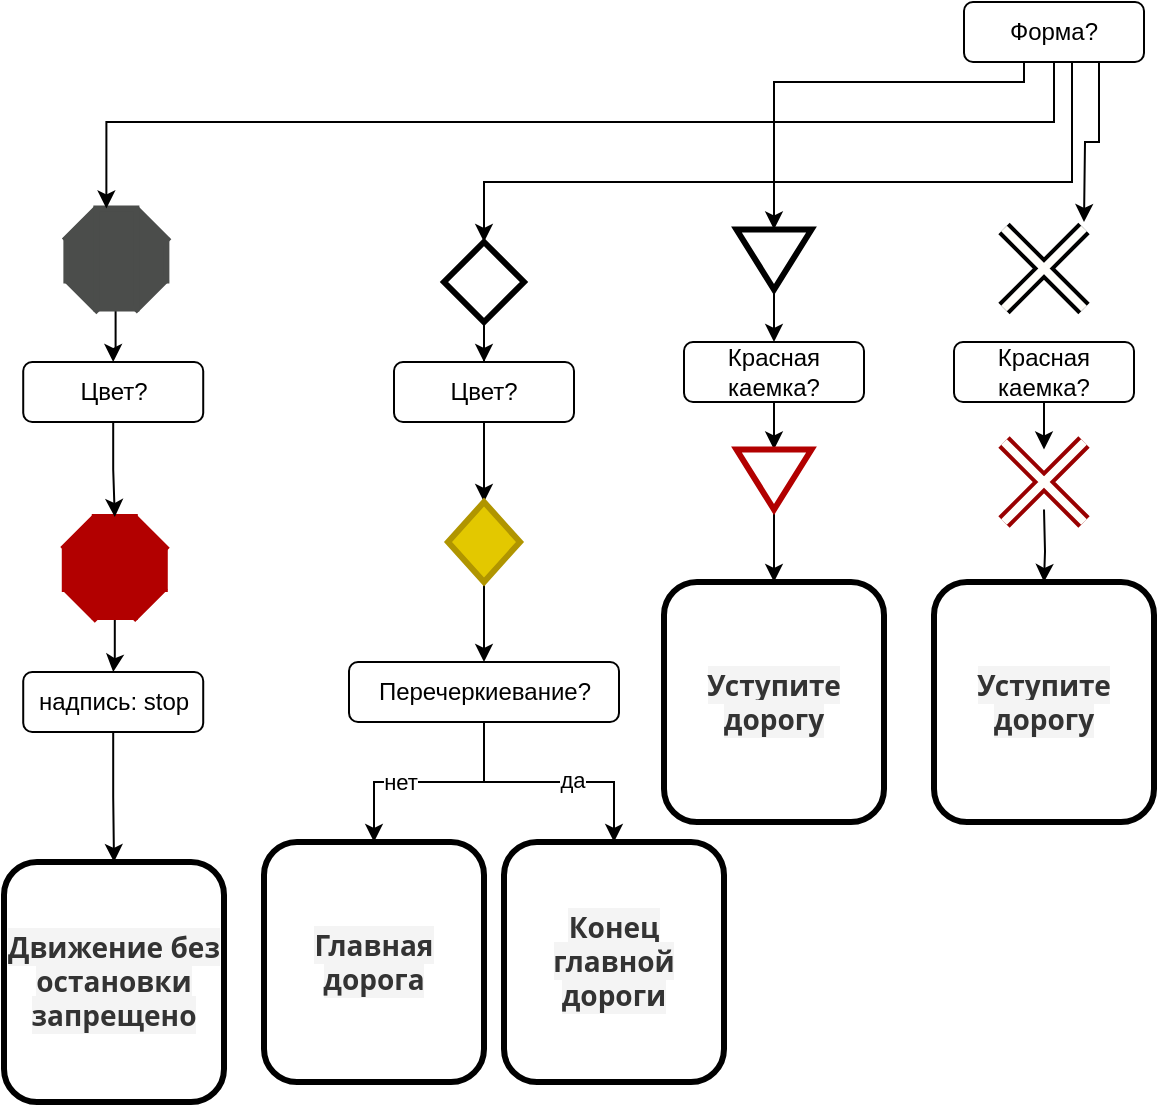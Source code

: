 <mxfile version="14.1.8" type="github">
  <diagram id="C5RBs43oDa-KdzZeNtuy" name="Page-1">
    <mxGraphModel dx="2174" dy="789" grid="1" gridSize="10" guides="1" tooltips="1" connect="1" arrows="1" fold="1" page="1" pageScale="1" pageWidth="827" pageHeight="1169" math="0" shadow="0">
      <root>
        <mxCell id="WIyWlLk6GJQsqaUBKTNV-0" />
        <mxCell id="WIyWlLk6GJQsqaUBKTNV-1" parent="WIyWlLk6GJQsqaUBKTNV-0" />
        <mxCell id="EenwrytQolQ6xogCsHIw-48" value="" style="rounded=0;whiteSpace=wrap;html=1;strokeWidth=3;direction=west;fontSize=11;fillColor=#4B4D4B;strokeColor=#4B4D4B;" vertex="1" parent="WIyWlLk6GJQsqaUBKTNV-1">
          <mxGeometry x="-88.81" y="169.25" width="50" height="20" as="geometry" />
        </mxCell>
        <mxCell id="EenwrytQolQ6xogCsHIw-53" style="edgeStyle=orthogonalEdgeStyle;rounded=0;orthogonalLoop=1;jettySize=auto;html=1;fontSize=11;" edge="1" parent="WIyWlLk6GJQsqaUBKTNV-1" source="EenwrytQolQ6xogCsHIw-49" target="EenwrytQolQ6xogCsHIw-52">
          <mxGeometry relative="1" as="geometry" />
        </mxCell>
        <mxCell id="EenwrytQolQ6xogCsHIw-49" value="" style="rounded=0;whiteSpace=wrap;html=1;strokeWidth=3;rotation=45;direction=west;fontSize=11;fillColor=#4B4D4B;strokeColor=#4B4D4B;" vertex="1" parent="WIyWlLk6GJQsqaUBKTNV-1">
          <mxGeometry x="-89.2" y="168.86" width="50" height="20" as="geometry" />
        </mxCell>
        <mxCell id="EenwrytQolQ6xogCsHIw-50" value="" style="rounded=0;whiteSpace=wrap;html=1;strokeWidth=3;rotation=45;direction=north;fontSize=11;fillColor=#4B4D4B;strokeColor=#4B4D4B;" vertex="1" parent="WIyWlLk6GJQsqaUBKTNV-1">
          <mxGeometry x="-73.2" y="154.25" width="20" height="50" as="geometry" />
        </mxCell>
        <mxCell id="EenwrytQolQ6xogCsHIw-51" value="" style="rounded=0;whiteSpace=wrap;html=1;strokeWidth=3;direction=north;fontSize=11;fillColor=#4B4D4B;strokeColor=#4B4D4B;" vertex="1" parent="WIyWlLk6GJQsqaUBKTNV-1">
          <mxGeometry x="-73.81" y="153.25" width="20" height="50" as="geometry" />
        </mxCell>
        <mxCell id="EenwrytQolQ6xogCsHIw-5" style="edgeStyle=orthogonalEdgeStyle;rounded=0;orthogonalLoop=1;jettySize=auto;html=1;" edge="1" parent="WIyWlLk6GJQsqaUBKTNV-1" source="EenwrytQolQ6xogCsHIw-3" target="EenwrytQolQ6xogCsHIw-4">
          <mxGeometry relative="1" as="geometry">
            <Array as="points">
              <mxPoint x="414" y="140" />
              <mxPoint x="120" y="140" />
            </Array>
          </mxGeometry>
        </mxCell>
        <mxCell id="EenwrytQolQ6xogCsHIw-33" style="edgeStyle=orthogonalEdgeStyle;rounded=0;orthogonalLoop=1;jettySize=auto;html=1;" edge="1" parent="WIyWlLk6GJQsqaUBKTNV-1" source="EenwrytQolQ6xogCsHIw-3" target="EenwrytQolQ6xogCsHIw-26">
          <mxGeometry relative="1" as="geometry">
            <Array as="points">
              <mxPoint x="390" y="90" />
              <mxPoint x="265" y="90" />
            </Array>
          </mxGeometry>
        </mxCell>
        <mxCell id="EenwrytQolQ6xogCsHIw-56" style="edgeStyle=orthogonalEdgeStyle;rounded=0;orthogonalLoop=1;jettySize=auto;html=1;entryX=1;entryY=0.25;entryDx=0;entryDy=0;fontSize=11;" edge="1" parent="WIyWlLk6GJQsqaUBKTNV-1" source="EenwrytQolQ6xogCsHIw-3" target="EenwrytQolQ6xogCsHIw-51">
          <mxGeometry relative="1" as="geometry">
            <Array as="points">
              <mxPoint x="405" y="110" />
              <mxPoint x="-69" y="110" />
            </Array>
          </mxGeometry>
        </mxCell>
        <mxCell id="EenwrytQolQ6xogCsHIw-76" style="edgeStyle=orthogonalEdgeStyle;rounded=0;orthogonalLoop=1;jettySize=auto;html=1;exitX=0.75;exitY=1;exitDx=0;exitDy=0;fontSize=11;" edge="1" parent="WIyWlLk6GJQsqaUBKTNV-1" source="EenwrytQolQ6xogCsHIw-3">
          <mxGeometry relative="1" as="geometry">
            <mxPoint x="420" y="160" as="targetPoint" />
          </mxGeometry>
        </mxCell>
        <mxCell id="EenwrytQolQ6xogCsHIw-3" value="Форма?" style="rounded=1;whiteSpace=wrap;html=1;" vertex="1" parent="WIyWlLk6GJQsqaUBKTNV-1">
          <mxGeometry x="360" y="50" width="90" height="30" as="geometry" />
        </mxCell>
        <mxCell id="EenwrytQolQ6xogCsHIw-8" style="edgeStyle=orthogonalEdgeStyle;rounded=0;orthogonalLoop=1;jettySize=auto;html=1;entryX=0.5;entryY=0;entryDx=0;entryDy=0;" edge="1" parent="WIyWlLk6GJQsqaUBKTNV-1" source="EenwrytQolQ6xogCsHIw-4" target="EenwrytQolQ6xogCsHIw-22">
          <mxGeometry relative="1" as="geometry">
            <mxPoint x="120" y="270" as="targetPoint" />
          </mxGeometry>
        </mxCell>
        <mxCell id="EenwrytQolQ6xogCsHIw-4" value="" style="rhombus;whiteSpace=wrap;html=1;strokeWidth=3;" vertex="1" parent="WIyWlLk6GJQsqaUBKTNV-1">
          <mxGeometry x="100" y="170" width="40" height="40" as="geometry" />
        </mxCell>
        <mxCell id="EenwrytQolQ6xogCsHIw-17" style="edgeStyle=orthogonalEdgeStyle;rounded=0;orthogonalLoop=1;jettySize=auto;html=1;" edge="1" parent="WIyWlLk6GJQsqaUBKTNV-1" source="EenwrytQolQ6xogCsHIw-12" target="EenwrytQolQ6xogCsHIw-14">
          <mxGeometry relative="1" as="geometry" />
        </mxCell>
        <mxCell id="EenwrytQolQ6xogCsHIw-20" value="нет" style="edgeLabel;html=1;align=center;verticalAlign=middle;resizable=0;points=[];" vertex="1" connectable="0" parent="EenwrytQolQ6xogCsHIw-17">
          <mxGeometry x="0.252" relative="1" as="geometry">
            <mxPoint as="offset" />
          </mxGeometry>
        </mxCell>
        <mxCell id="EenwrytQolQ6xogCsHIw-19" style="edgeStyle=orthogonalEdgeStyle;rounded=0;orthogonalLoop=1;jettySize=auto;html=1;" edge="1" parent="WIyWlLk6GJQsqaUBKTNV-1" source="EenwrytQolQ6xogCsHIw-12" target="EenwrytQolQ6xogCsHIw-18">
          <mxGeometry relative="1" as="geometry" />
        </mxCell>
        <mxCell id="EenwrytQolQ6xogCsHIw-21" value="да" style="edgeLabel;html=1;align=center;verticalAlign=middle;resizable=0;points=[];" vertex="1" connectable="0" parent="EenwrytQolQ6xogCsHIw-19">
          <mxGeometry x="0.184" y="1" relative="1" as="geometry">
            <mxPoint as="offset" />
          </mxGeometry>
        </mxCell>
        <mxCell id="EenwrytQolQ6xogCsHIw-12" value="Перечеркиевание?" style="rounded=1;whiteSpace=wrap;html=1;" vertex="1" parent="WIyWlLk6GJQsqaUBKTNV-1">
          <mxGeometry x="52.5" y="380" width="135" height="30" as="geometry" />
        </mxCell>
        <mxCell id="EenwrytQolQ6xogCsHIw-14" value="&lt;span style=&quot;box-sizing: inherit ; border: 0px ; font-family: &amp;#34;open sans&amp;#34; , &amp;#34;arial&amp;#34; , sans-serif ; font-size: 14px ; font-weight: 700 ; margin: 0px ; outline: 0px ; padding: 0px ; vertical-align: baseline ; color: rgb(51 , 51 , 51) ; background-color: rgb(244 , 244 , 244)&quot;&gt;Главная дорога&lt;/span&gt;" style="rounded=1;whiteSpace=wrap;html=1;strokeWidth=3;direction=south;" vertex="1" parent="WIyWlLk6GJQsqaUBKTNV-1">
          <mxGeometry x="10" y="470" width="110" height="120" as="geometry" />
        </mxCell>
        <mxCell id="EenwrytQolQ6xogCsHIw-18" value="&lt;span style=&quot;box-sizing: inherit ; border: 0px ; font-family: &amp;#34;open sans&amp;#34; , &amp;#34;arial&amp;#34; , sans-serif ; font-size: 14px ; font-weight: 700 ; margin: 0px ; outline: 0px ; padding: 0px ; vertical-align: baseline ; color: rgb(51 , 51 , 51) ; background-color: rgb(244 , 244 , 244)&quot;&gt;Конец главной дороги&lt;/span&gt;" style="rounded=1;whiteSpace=wrap;html=1;strokeWidth=3;direction=south;" vertex="1" parent="WIyWlLk6GJQsqaUBKTNV-1">
          <mxGeometry x="130" y="470" width="110" height="120" as="geometry" />
        </mxCell>
        <mxCell id="EenwrytQolQ6xogCsHIw-31" style="edgeStyle=orthogonalEdgeStyle;rounded=0;orthogonalLoop=1;jettySize=auto;html=1;" edge="1" parent="WIyWlLk6GJQsqaUBKTNV-1" source="EenwrytQolQ6xogCsHIw-22" target="EenwrytQolQ6xogCsHIw-29">
          <mxGeometry relative="1" as="geometry" />
        </mxCell>
        <mxCell id="EenwrytQolQ6xogCsHIw-22" value="Цвет?" style="rounded=1;whiteSpace=wrap;html=1;" vertex="1" parent="WIyWlLk6GJQsqaUBKTNV-1">
          <mxGeometry x="75" y="230" width="90" height="30" as="geometry" />
        </mxCell>
        <mxCell id="EenwrytQolQ6xogCsHIw-35" style="edgeStyle=orthogonalEdgeStyle;rounded=0;orthogonalLoop=1;jettySize=auto;html=1;" edge="1" parent="WIyWlLk6GJQsqaUBKTNV-1" source="EenwrytQolQ6xogCsHIw-26" target="EenwrytQolQ6xogCsHIw-34">
          <mxGeometry relative="1" as="geometry" />
        </mxCell>
        <mxCell id="EenwrytQolQ6xogCsHIw-26" value="" style="triangle;whiteSpace=wrap;html=1;strokeWidth=3;rotation=90;" vertex="1" parent="WIyWlLk6GJQsqaUBKTNV-1">
          <mxGeometry x="250" y="160" width="30" height="37.5" as="geometry" />
        </mxCell>
        <mxCell id="EenwrytQolQ6xogCsHIw-28" value="&lt;span style=&quot;box-sizing: inherit ; border: 0px ; font-family: &amp;#34;open sans&amp;#34; , &amp;#34;arial&amp;#34; , sans-serif ; font-size: 14px ; font-weight: 700 ; margin: 0px ; outline: 0px ; padding: 0px ; vertical-align: baseline ; color: rgb(51 , 51 , 51) ; background-color: rgb(244 , 244 , 244)&quot;&gt;Уступите дорогу&lt;/span&gt;" style="rounded=1;whiteSpace=wrap;html=1;strokeWidth=3;direction=south;" vertex="1" parent="WIyWlLk6GJQsqaUBKTNV-1">
          <mxGeometry x="210" y="340" width="110" height="120" as="geometry" />
        </mxCell>
        <mxCell id="EenwrytQolQ6xogCsHIw-32" style="edgeStyle=orthogonalEdgeStyle;rounded=0;orthogonalLoop=1;jettySize=auto;html=1;" edge="1" parent="WIyWlLk6GJQsqaUBKTNV-1" source="EenwrytQolQ6xogCsHIw-29" target="EenwrytQolQ6xogCsHIw-12">
          <mxGeometry relative="1" as="geometry" />
        </mxCell>
        <mxCell id="EenwrytQolQ6xogCsHIw-29" value="" style="rhombus;whiteSpace=wrap;html=1;strokeWidth=3;fillColor=#e3c800;strokeColor=#B09500;fontColor=#ffffff;" vertex="1" parent="WIyWlLk6GJQsqaUBKTNV-1">
          <mxGeometry x="102" y="300" width="36" height="40" as="geometry" />
        </mxCell>
        <mxCell id="EenwrytQolQ6xogCsHIw-39" style="edgeStyle=orthogonalEdgeStyle;rounded=0;orthogonalLoop=1;jettySize=auto;html=1;entryX=0;entryY=0.5;entryDx=0;entryDy=0;" edge="1" parent="WIyWlLk6GJQsqaUBKTNV-1" source="EenwrytQolQ6xogCsHIw-34" target="EenwrytQolQ6xogCsHIw-37">
          <mxGeometry relative="1" as="geometry" />
        </mxCell>
        <mxCell id="EenwrytQolQ6xogCsHIw-34" value="Красная каемка?" style="rounded=1;whiteSpace=wrap;html=1;" vertex="1" parent="WIyWlLk6GJQsqaUBKTNV-1">
          <mxGeometry x="220" y="220" width="90" height="30" as="geometry" />
        </mxCell>
        <mxCell id="EenwrytQolQ6xogCsHIw-40" style="edgeStyle=orthogonalEdgeStyle;rounded=0;orthogonalLoop=1;jettySize=auto;html=1;" edge="1" parent="WIyWlLk6GJQsqaUBKTNV-1" source="EenwrytQolQ6xogCsHIw-37" target="EenwrytQolQ6xogCsHIw-28">
          <mxGeometry relative="1" as="geometry" />
        </mxCell>
        <mxCell id="EenwrytQolQ6xogCsHIw-37" value="" style="triangle;whiteSpace=wrap;html=1;strokeWidth=3;rotation=90;strokeColor=#B20000;fontColor=#ffffff;fillColor=#FFFFFF;" vertex="1" parent="WIyWlLk6GJQsqaUBKTNV-1">
          <mxGeometry x="250" y="270" width="30" height="37.5" as="geometry" />
        </mxCell>
        <mxCell id="EenwrytQolQ6xogCsHIw-42" value="" style="rounded=0;whiteSpace=wrap;html=1;strokeWidth=3;direction=west;fontColor=#ffffff;fontSize=11;strokeColor=#B20000;fillColor=#B20000;" vertex="1" parent="WIyWlLk6GJQsqaUBKTNV-1">
          <mxGeometry x="-89.61" y="323.5" width="50" height="20" as="geometry" />
        </mxCell>
        <mxCell id="EenwrytQolQ6xogCsHIw-45" value="" style="rounded=0;whiteSpace=wrap;html=1;strokeWidth=3;rotation=45;direction=west;fontColor=#ffffff;fontSize=11;strokeColor=#B20000;fillColor=#B20000;" vertex="1" parent="WIyWlLk6GJQsqaUBKTNV-1">
          <mxGeometry x="-90" y="323.11" width="50" height="20" as="geometry" />
        </mxCell>
        <mxCell id="EenwrytQolQ6xogCsHIw-46" value="" style="rounded=0;whiteSpace=wrap;html=1;strokeWidth=3;rotation=45;direction=north;fontColor=#ffffff;fontSize=11;strokeColor=#B20000;fillColor=#B20000;" vertex="1" parent="WIyWlLk6GJQsqaUBKTNV-1">
          <mxGeometry x="-74" y="308.5" width="20" height="50" as="geometry" />
        </mxCell>
        <mxCell id="EenwrytQolQ6xogCsHIw-62" style="edgeStyle=orthogonalEdgeStyle;rounded=0;orthogonalLoop=1;jettySize=auto;html=1;entryX=0.5;entryY=0;entryDx=0;entryDy=0;fontSize=11;" edge="1" parent="WIyWlLk6GJQsqaUBKTNV-1" source="EenwrytQolQ6xogCsHIw-47" target="EenwrytQolQ6xogCsHIw-58">
          <mxGeometry relative="1" as="geometry" />
        </mxCell>
        <mxCell id="EenwrytQolQ6xogCsHIw-47" value="" style="rounded=0;whiteSpace=wrap;html=1;strokeWidth=3;direction=north;fontColor=#ffffff;fontSize=11;strokeColor=#B20000;fillColor=#B20000;" vertex="1" parent="WIyWlLk6GJQsqaUBKTNV-1">
          <mxGeometry x="-74.61" y="307.5" width="20" height="50" as="geometry" />
        </mxCell>
        <mxCell id="EenwrytQolQ6xogCsHIw-54" style="edgeStyle=orthogonalEdgeStyle;rounded=0;orthogonalLoop=1;jettySize=auto;html=1;fontSize=11;" edge="1" parent="WIyWlLk6GJQsqaUBKTNV-1" source="EenwrytQolQ6xogCsHIw-52" target="EenwrytQolQ6xogCsHIw-47">
          <mxGeometry relative="1" as="geometry" />
        </mxCell>
        <mxCell id="EenwrytQolQ6xogCsHIw-52" value="Цвет?" style="rounded=1;whiteSpace=wrap;html=1;" vertex="1" parent="WIyWlLk6GJQsqaUBKTNV-1">
          <mxGeometry x="-110.39" y="230" width="90" height="30" as="geometry" />
        </mxCell>
        <mxCell id="EenwrytQolQ6xogCsHIw-60" style="edgeStyle=orthogonalEdgeStyle;rounded=0;orthogonalLoop=1;jettySize=auto;html=1;entryX=0;entryY=0.5;entryDx=0;entryDy=0;fontSize=11;" edge="1" parent="WIyWlLk6GJQsqaUBKTNV-1" source="EenwrytQolQ6xogCsHIw-58" target="EenwrytQolQ6xogCsHIw-59">
          <mxGeometry relative="1" as="geometry" />
        </mxCell>
        <mxCell id="EenwrytQolQ6xogCsHIw-58" value="надпись: stop" style="rounded=1;whiteSpace=wrap;html=1;" vertex="1" parent="WIyWlLk6GJQsqaUBKTNV-1">
          <mxGeometry x="-110.39" y="385" width="90" height="30" as="geometry" />
        </mxCell>
        <mxCell id="EenwrytQolQ6xogCsHIw-59" value="&lt;span style=&quot;box-sizing: inherit ; border: 0px ; font-family: &amp;#34;open sans&amp;#34; , &amp;#34;arial&amp;#34; , sans-serif ; font-size: 14px ; font-weight: 700 ; margin: 0px ; outline: 0px ; padding: 0px ; vertical-align: baseline ; color: rgb(51 , 51 , 51) ; background-color: rgb(244 , 244 , 244)&quot;&gt;Движение без остановки запрещено&lt;/span&gt;" style="rounded=1;whiteSpace=wrap;html=1;strokeWidth=3;direction=south;" vertex="1" parent="WIyWlLk6GJQsqaUBKTNV-1">
          <mxGeometry x="-120" y="480" width="110" height="120" as="geometry" />
        </mxCell>
        <mxCell id="EenwrytQolQ6xogCsHIw-63" value="" style="shape=umlDestroy;whiteSpace=wrap;html=1;strokeWidth=8;fontSize=11;" vertex="1" parent="WIyWlLk6GJQsqaUBKTNV-1">
          <mxGeometry x="380" y="163.25" width="40" height="40" as="geometry" />
        </mxCell>
        <mxCell id="EenwrytQolQ6xogCsHIw-64" value="" style="shape=umlDestroy;whiteSpace=wrap;html=1;strokeWidth=4;fontSize=11;strokeColor=#FFFEFA;" vertex="1" parent="WIyWlLk6GJQsqaUBKTNV-1">
          <mxGeometry x="380" y="163.25" width="40" height="40" as="geometry" />
        </mxCell>
        <mxCell id="EenwrytQolQ6xogCsHIw-65" value="&lt;span style=&quot;box-sizing: inherit ; border: 0px ; font-family: &amp;#34;open sans&amp;#34; , &amp;#34;arial&amp;#34; , sans-serif ; font-size: 14px ; font-weight: 700 ; margin: 0px ; outline: 0px ; padding: 0px ; vertical-align: baseline ; color: rgb(51 , 51 , 51) ; background-color: rgb(244 , 244 , 244)&quot;&gt;Уступите дорогу&lt;/span&gt;" style="rounded=1;whiteSpace=wrap;html=1;strokeWidth=3;direction=south;" vertex="1" parent="WIyWlLk6GJQsqaUBKTNV-1">
          <mxGeometry x="345" y="340" width="110" height="120" as="geometry" />
        </mxCell>
        <mxCell id="EenwrytQolQ6xogCsHIw-66" style="edgeStyle=orthogonalEdgeStyle;rounded=0;orthogonalLoop=1;jettySize=auto;html=1;entryX=0;entryY=0.5;entryDx=0;entryDy=0;" edge="1" parent="WIyWlLk6GJQsqaUBKTNV-1" source="EenwrytQolQ6xogCsHIw-67">
          <mxGeometry relative="1" as="geometry">
            <mxPoint x="400" y="273.75" as="targetPoint" />
          </mxGeometry>
        </mxCell>
        <mxCell id="EenwrytQolQ6xogCsHIw-67" value="Красная каемка?" style="rounded=1;whiteSpace=wrap;html=1;" vertex="1" parent="WIyWlLk6GJQsqaUBKTNV-1">
          <mxGeometry x="355" y="220" width="90" height="30" as="geometry" />
        </mxCell>
        <mxCell id="EenwrytQolQ6xogCsHIw-68" style="edgeStyle=orthogonalEdgeStyle;rounded=0;orthogonalLoop=1;jettySize=auto;html=1;" edge="1" parent="WIyWlLk6GJQsqaUBKTNV-1" target="EenwrytQolQ6xogCsHIw-65">
          <mxGeometry relative="1" as="geometry">
            <mxPoint x="400" y="303.75" as="sourcePoint" />
          </mxGeometry>
        </mxCell>
        <mxCell id="EenwrytQolQ6xogCsHIw-82" value="" style="shape=umlDestroy;whiteSpace=wrap;html=1;strokeWidth=8;fontSize=11;strokeColor=#990000;" vertex="1" parent="WIyWlLk6GJQsqaUBKTNV-1">
          <mxGeometry x="380" y="270" width="40" height="40" as="geometry" />
        </mxCell>
        <mxCell id="EenwrytQolQ6xogCsHIw-83" value="" style="shape=umlDestroy;whiteSpace=wrap;html=1;strokeWidth=4;fontSize=11;strokeColor=#FFFEFA;" vertex="1" parent="WIyWlLk6GJQsqaUBKTNV-1">
          <mxGeometry x="380" y="270" width="40" height="40" as="geometry" />
        </mxCell>
      </root>
    </mxGraphModel>
  </diagram>
</mxfile>
